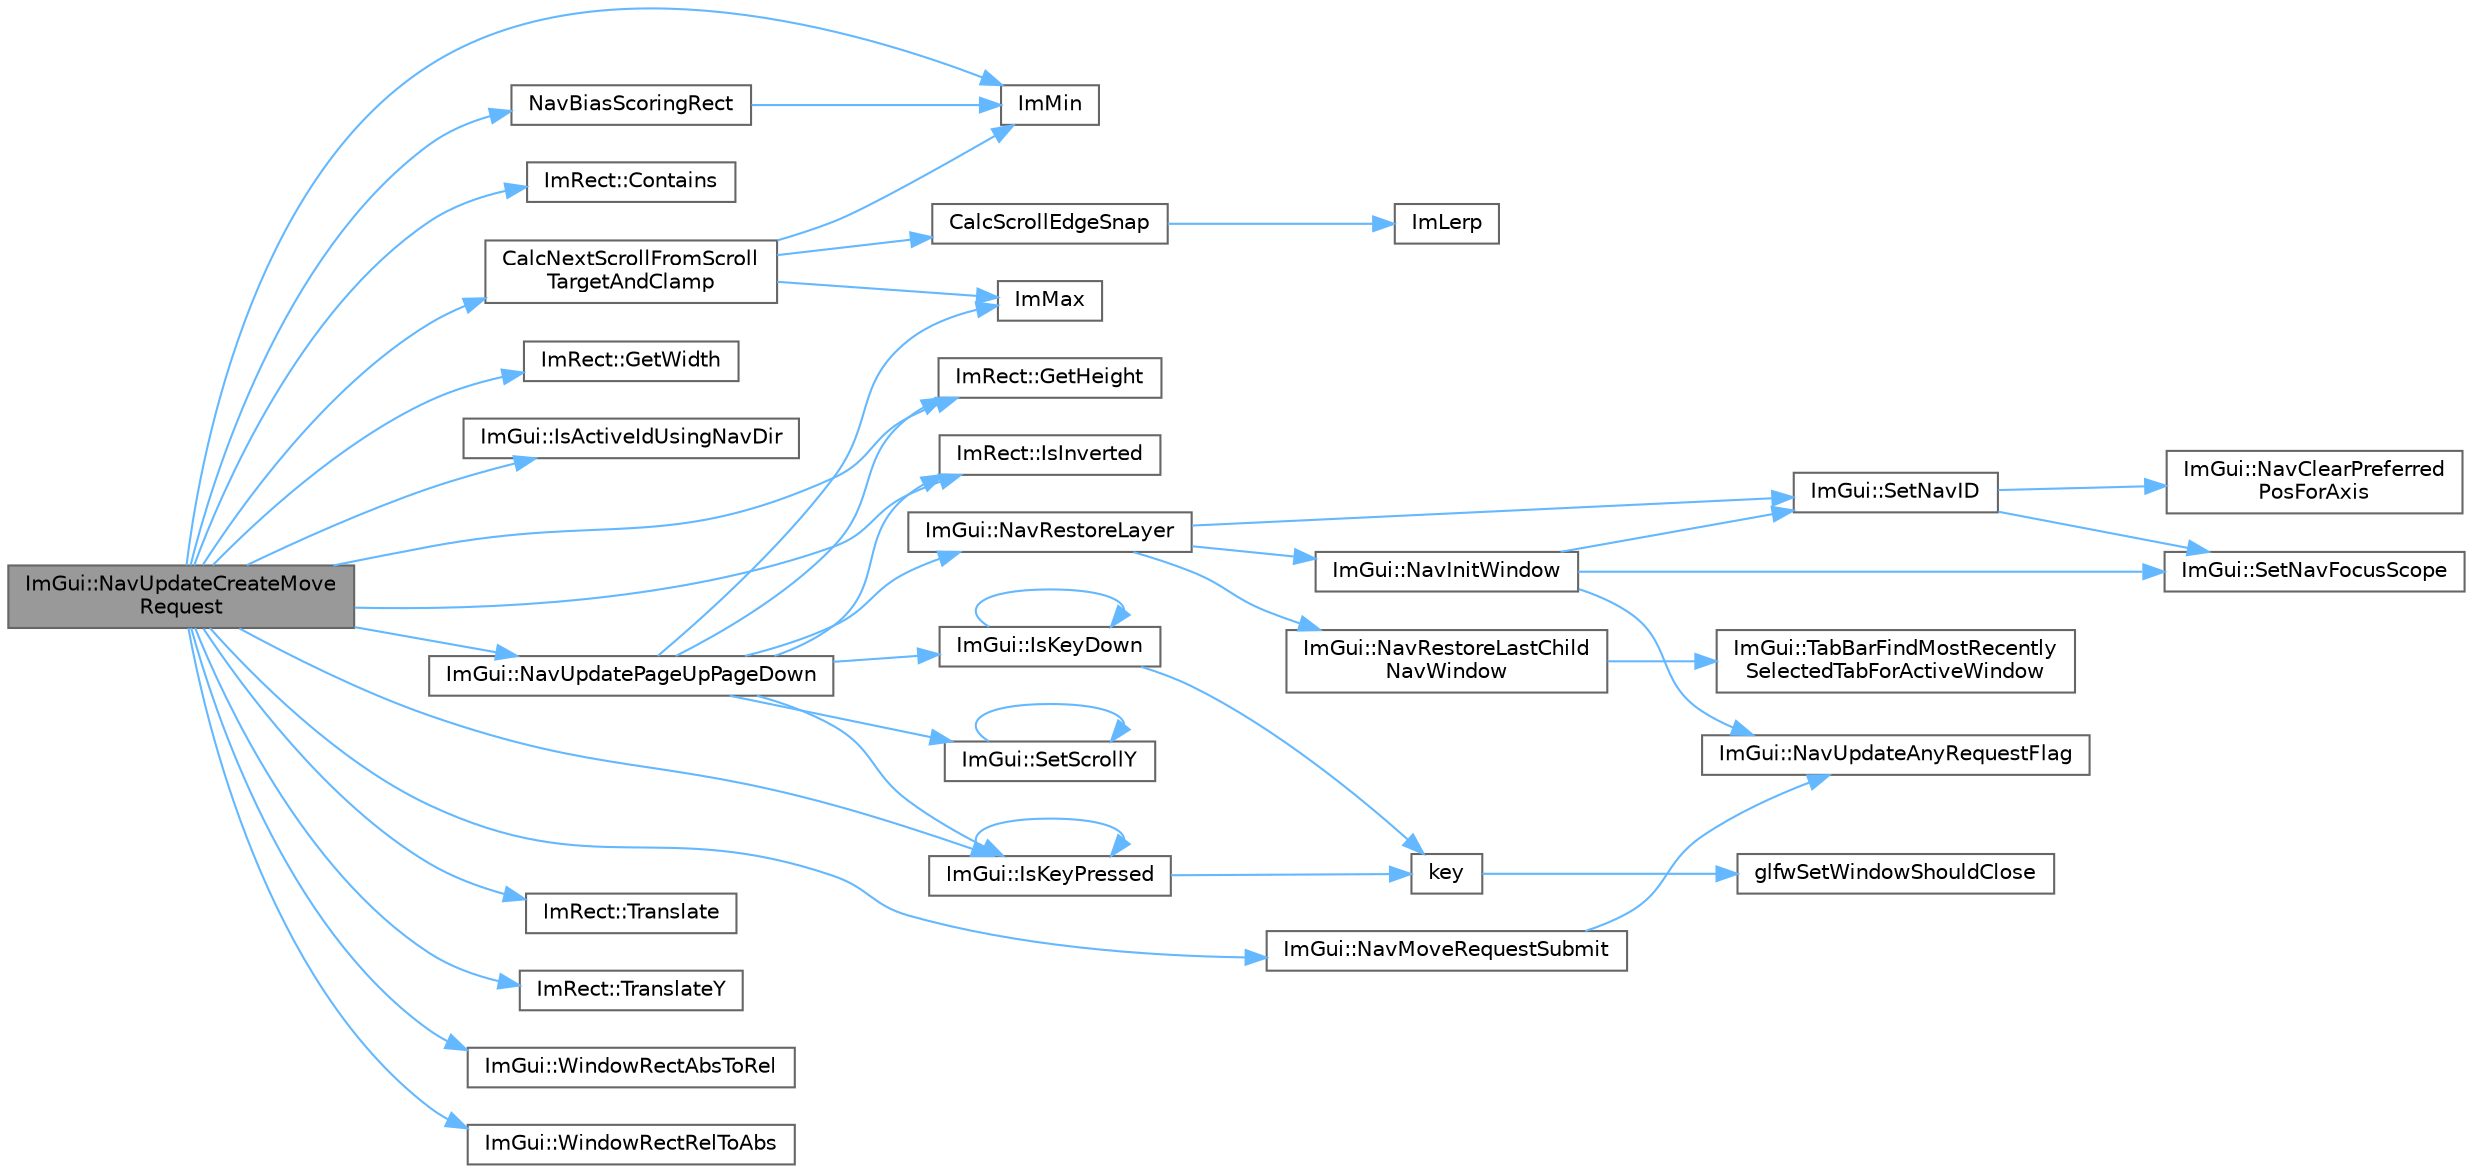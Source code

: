digraph "ImGui::NavUpdateCreateMoveRequest"
{
 // LATEX_PDF_SIZE
  bgcolor="transparent";
  edge [fontname=Helvetica,fontsize=10,labelfontname=Helvetica,labelfontsize=10];
  node [fontname=Helvetica,fontsize=10,shape=box,height=0.2,width=0.4];
  rankdir="LR";
  Node1 [id="Node000001",label="ImGui::NavUpdateCreateMove\lRequest",height=0.2,width=0.4,color="gray40", fillcolor="grey60", style="filled", fontcolor="black",tooltip=" "];
  Node1 -> Node2 [id="edge44_Node000001_Node000002",color="steelblue1",style="solid",tooltip=" "];
  Node2 [id="Node000002",label="CalcNextScrollFromScroll\lTargetAndClamp",height=0.2,width=0.4,color="grey40", fillcolor="white", style="filled",URL="$imgui_8cpp.html#a07abb80a54115cb5cf9da03351e29533",tooltip=" "];
  Node2 -> Node3 [id="edge45_Node000002_Node000003",color="steelblue1",style="solid",tooltip=" "];
  Node3 [id="Node000003",label="CalcScrollEdgeSnap",height=0.2,width=0.4,color="grey40", fillcolor="white", style="filled",URL="$imgui_8cpp.html#a603ad6ffdfa404dd9057cdba7324f6b0",tooltip=" "];
  Node3 -> Node4 [id="edge46_Node000003_Node000004",color="steelblue1",style="solid",tooltip=" "];
  Node4 [id="Node000004",label="ImLerp",height=0.2,width=0.4,color="grey40", fillcolor="white", style="filled",URL="$imgui__internal_8h.html#a1d7813429922346e44eebd82d13f777c",tooltip=" "];
  Node2 -> Node5 [id="edge47_Node000002_Node000005",color="steelblue1",style="solid",tooltip=" "];
  Node5 [id="Node000005",label="ImMax",height=0.2,width=0.4,color="grey40", fillcolor="white", style="filled",URL="$imgui__internal_8h.html#a7667efd95147d0422f140917c71a9226",tooltip=" "];
  Node2 -> Node6 [id="edge48_Node000002_Node000006",color="steelblue1",style="solid",tooltip=" "];
  Node6 [id="Node000006",label="ImMin",height=0.2,width=0.4,color="grey40", fillcolor="white", style="filled",URL="$imgui__internal_8h.html#a7f9d7828066a9d61b5630adcdf4655d3",tooltip=" "];
  Node1 -> Node7 [id="edge49_Node000001_Node000007",color="steelblue1",style="solid",tooltip=" "];
  Node7 [id="Node000007",label="ImRect::Contains",height=0.2,width=0.4,color="grey40", fillcolor="white", style="filled",URL="$struct_im_rect.html#ac583156fd0e9306181fff5d120b262ea",tooltip=" "];
  Node1 -> Node8 [id="edge50_Node000001_Node000008",color="steelblue1",style="solid",tooltip=" "];
  Node8 [id="Node000008",label="ImRect::GetHeight",height=0.2,width=0.4,color="grey40", fillcolor="white", style="filled",URL="$struct_im_rect.html#a748d8ae9cb26508951ec6e2f2df0625b",tooltip=" "];
  Node1 -> Node9 [id="edge51_Node000001_Node000009",color="steelblue1",style="solid",tooltip=" "];
  Node9 [id="Node000009",label="ImRect::GetWidth",height=0.2,width=0.4,color="grey40", fillcolor="white", style="filled",URL="$struct_im_rect.html#afa75cb8491f20901c96166d17dcddac4",tooltip=" "];
  Node1 -> Node6 [id="edge52_Node000001_Node000006",color="steelblue1",style="solid",tooltip=" "];
  Node1 -> Node10 [id="edge53_Node000001_Node000010",color="steelblue1",style="solid",tooltip=" "];
  Node10 [id="Node000010",label="ImGui::IsActiveIdUsingNavDir",height=0.2,width=0.4,color="grey40", fillcolor="white", style="filled",URL="$namespace_im_gui.html#a900c43afe3b59d3844ca4c9ff27ef4f6",tooltip=" "];
  Node1 -> Node11 [id="edge54_Node000001_Node000011",color="steelblue1",style="solid",tooltip=" "];
  Node11 [id="Node000011",label="ImRect::IsInverted",height=0.2,width=0.4,color="grey40", fillcolor="white", style="filled",URL="$struct_im_rect.html#a140efca57832182e2483e5fe4ba50422",tooltip=" "];
  Node1 -> Node12 [id="edge55_Node000001_Node000012",color="steelblue1",style="solid",tooltip=" "];
  Node12 [id="Node000012",label="ImGui::IsKeyPressed",height=0.2,width=0.4,color="grey40", fillcolor="white", style="filled",URL="$namespace_im_gui.html#a477c2ef31c9641b158d78879780bd108",tooltip=" "];
  Node12 -> Node12 [id="edge56_Node000012_Node000012",color="steelblue1",style="solid",tooltip=" "];
  Node12 -> Node13 [id="edge57_Node000012_Node000013",color="steelblue1",style="solid",tooltip=" "];
  Node13 [id="Node000013",label="key",height=0.2,width=0.4,color="grey40", fillcolor="white", style="filled",URL="$gears_8c.html#accd6b5b92b78666e36543412d4ac14cd",tooltip=" "];
  Node13 -> Node14 [id="edge58_Node000013_Node000014",color="steelblue1",style="solid",tooltip=" "];
  Node14 [id="Node000014",label="glfwSetWindowShouldClose",height=0.2,width=0.4,color="grey40", fillcolor="white", style="filled",URL="$group__window.html#ga1cadeda7a1e2f224e06a8415d30741aa",tooltip="Sets the close flag of the specified window."];
  Node1 -> Node15 [id="edge59_Node000001_Node000015",color="steelblue1",style="solid",tooltip=" "];
  Node15 [id="Node000015",label="NavBiasScoringRect",height=0.2,width=0.4,color="grey40", fillcolor="white", style="filled",URL="$imgui_8cpp.html#a2a5bf432a6efec7731af9dc062f01dee",tooltip=" "];
  Node15 -> Node6 [id="edge60_Node000015_Node000006",color="steelblue1",style="solid",tooltip=" "];
  Node1 -> Node16 [id="edge61_Node000001_Node000016",color="steelblue1",style="solid",tooltip=" "];
  Node16 [id="Node000016",label="ImGui::NavMoveRequestSubmit",height=0.2,width=0.4,color="grey40", fillcolor="white", style="filled",URL="$namespace_im_gui.html#aaab3763774b822dca0070fa76924d3ef",tooltip=" "];
  Node16 -> Node17 [id="edge62_Node000016_Node000017",color="steelblue1",style="solid",tooltip=" "];
  Node17 [id="Node000017",label="ImGui::NavUpdateAnyRequestFlag",height=0.2,width=0.4,color="grey40", fillcolor="white", style="filled",URL="$namespace_im_gui.html#a2cd868535661cdb5671214662f3c9388",tooltip=" "];
  Node1 -> Node18 [id="edge63_Node000001_Node000018",color="steelblue1",style="solid",tooltip=" "];
  Node18 [id="Node000018",label="ImGui::NavUpdatePageUpPageDown",height=0.2,width=0.4,color="grey40", fillcolor="white", style="filled",URL="$namespace_im_gui.html#ac0c1591101437b98dcf2eb90bd9f74e7",tooltip=" "];
  Node18 -> Node8 [id="edge64_Node000018_Node000008",color="steelblue1",style="solid",tooltip=" "];
  Node18 -> Node5 [id="edge65_Node000018_Node000005",color="steelblue1",style="solid",tooltip=" "];
  Node18 -> Node11 [id="edge66_Node000018_Node000011",color="steelblue1",style="solid",tooltip=" "];
  Node18 -> Node19 [id="edge67_Node000018_Node000019",color="steelblue1",style="solid",tooltip=" "];
  Node19 [id="Node000019",label="ImGui::IsKeyDown",height=0.2,width=0.4,color="grey40", fillcolor="white", style="filled",URL="$namespace_im_gui.html#a82095f2501c1df5ccd1928a53edaad99",tooltip=" "];
  Node19 -> Node19 [id="edge68_Node000019_Node000019",color="steelblue1",style="solid",tooltip=" "];
  Node19 -> Node13 [id="edge69_Node000019_Node000013",color="steelblue1",style="solid",tooltip=" "];
  Node18 -> Node12 [id="edge70_Node000018_Node000012",color="steelblue1",style="solid",tooltip=" "];
  Node18 -> Node20 [id="edge71_Node000018_Node000020",color="steelblue1",style="solid",tooltip=" "];
  Node20 [id="Node000020",label="ImGui::NavRestoreLayer",height=0.2,width=0.4,color="grey40", fillcolor="white", style="filled",URL="$namespace_im_gui.html#a5fe10334a98063dcc702433f807b7f63",tooltip=" "];
  Node20 -> Node21 [id="edge72_Node000020_Node000021",color="steelblue1",style="solid",tooltip=" "];
  Node21 [id="Node000021",label="ImGui::NavInitWindow",height=0.2,width=0.4,color="grey40", fillcolor="white", style="filled",URL="$namespace_im_gui.html#ae46a79d836c4b223c7030ea432e3ec15",tooltip=" "];
  Node21 -> Node17 [id="edge73_Node000021_Node000017",color="steelblue1",style="solid",tooltip=" "];
  Node21 -> Node22 [id="edge74_Node000021_Node000022",color="steelblue1",style="solid",tooltip=" "];
  Node22 [id="Node000022",label="ImGui::SetNavFocusScope",height=0.2,width=0.4,color="grey40", fillcolor="white", style="filled",URL="$namespace_im_gui.html#ada2736a9b034b93ba877f46577bc5e8b",tooltip=" "];
  Node21 -> Node23 [id="edge75_Node000021_Node000023",color="steelblue1",style="solid",tooltip=" "];
  Node23 [id="Node000023",label="ImGui::SetNavID",height=0.2,width=0.4,color="grey40", fillcolor="white", style="filled",URL="$namespace_im_gui.html#a101d94ec7f8e0a219bbaee58558316eb",tooltip=" "];
  Node23 -> Node24 [id="edge76_Node000023_Node000024",color="steelblue1",style="solid",tooltip=" "];
  Node24 [id="Node000024",label="ImGui::NavClearPreferred\lPosForAxis",height=0.2,width=0.4,color="grey40", fillcolor="white", style="filled",URL="$namespace_im_gui.html#a16348f6e2db5310142fff74eeb315929",tooltip=" "];
  Node23 -> Node22 [id="edge77_Node000023_Node000022",color="steelblue1",style="solid",tooltip=" "];
  Node20 -> Node25 [id="edge78_Node000020_Node000025",color="steelblue1",style="solid",tooltip=" "];
  Node25 [id="Node000025",label="ImGui::NavRestoreLastChild\lNavWindow",height=0.2,width=0.4,color="grey40", fillcolor="white", style="filled",URL="$namespace_im_gui.html#ae9ed208c0b64e4919e5de1cb83b2db2a",tooltip=" "];
  Node25 -> Node26 [id="edge79_Node000025_Node000026",color="steelblue1",style="solid",tooltip=" "];
  Node26 [id="Node000026",label="ImGui::TabBarFindMostRecently\lSelectedTabForActiveWindow",height=0.2,width=0.4,color="grey40", fillcolor="white", style="filled",URL="$namespace_im_gui.html#a5e1bfc506e7bd0f71ec85d8c69672d3d",tooltip=" "];
  Node20 -> Node23 [id="edge80_Node000020_Node000023",color="steelblue1",style="solid",tooltip=" "];
  Node18 -> Node27 [id="edge81_Node000018_Node000027",color="steelblue1",style="solid",tooltip=" "];
  Node27 [id="Node000027",label="ImGui::SetScrollY",height=0.2,width=0.4,color="grey40", fillcolor="white", style="filled",URL="$namespace_im_gui.html#a41833555962807384432e6fc94d46ec9",tooltip=" "];
  Node27 -> Node27 [id="edge82_Node000027_Node000027",color="steelblue1",style="solid",tooltip=" "];
  Node1 -> Node28 [id="edge83_Node000001_Node000028",color="steelblue1",style="solid",tooltip=" "];
  Node28 [id="Node000028",label="ImRect::Translate",height=0.2,width=0.4,color="grey40", fillcolor="white", style="filled",URL="$struct_im_rect.html#a7f799afba3d1c61212448709d9e1a79b",tooltip=" "];
  Node1 -> Node29 [id="edge84_Node000001_Node000029",color="steelblue1",style="solid",tooltip=" "];
  Node29 [id="Node000029",label="ImRect::TranslateY",height=0.2,width=0.4,color="grey40", fillcolor="white", style="filled",URL="$struct_im_rect.html#abb777eaa8fd13ad6b7d6dab56d29fe52",tooltip=" "];
  Node1 -> Node30 [id="edge85_Node000001_Node000030",color="steelblue1",style="solid",tooltip=" "];
  Node30 [id="Node000030",label="ImGui::WindowRectAbsToRel",height=0.2,width=0.4,color="grey40", fillcolor="white", style="filled",URL="$namespace_im_gui.html#a06d8e9fae450c785dc8f61f6e03462a7",tooltip=" "];
  Node1 -> Node31 [id="edge86_Node000001_Node000031",color="steelblue1",style="solid",tooltip=" "];
  Node31 [id="Node000031",label="ImGui::WindowRectRelToAbs",height=0.2,width=0.4,color="grey40", fillcolor="white", style="filled",URL="$namespace_im_gui.html#a10d8f47027c5bea2da6d5792ada70a7f",tooltip=" "];
}
